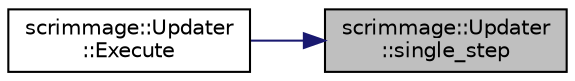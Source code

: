 digraph "scrimmage::Updater::single_step"
{
 // LATEX_PDF_SIZE
  edge [fontname="Helvetica",fontsize="10",labelfontname="Helvetica",labelfontsize="10"];
  node [fontname="Helvetica",fontsize="10",shape=record];
  rankdir="RL";
  Node1 [label="scrimmage::Updater\l::single_step",height=0.2,width=0.4,color="black", fillcolor="grey75", style="filled", fontcolor="black",tooltip=" "];
  Node1 -> Node2 [dir="back",color="midnightblue",fontsize="10",style="solid",fontname="Helvetica"];
  Node2 [label="scrimmage::Updater\l::Execute",height=0.2,width=0.4,color="black", fillcolor="white", style="filled",URL="$classscrimmage_1_1Updater.html#a7486554b7c04ab6244b495332e44d4ea",tooltip=" "];
}
